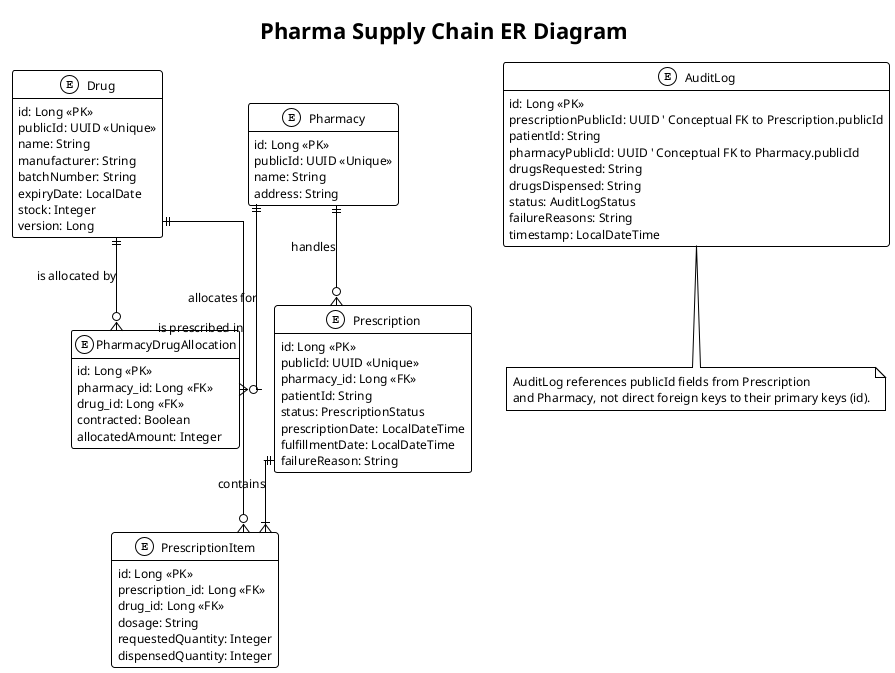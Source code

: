 @startuml
!theme plain
skinparam defaultFontName Arial
skinparam defaultFontSize 12
skinparam linetype ortho
hide empty members

title Pharma Supply Chain ER Diagram

entity Drug {
  id: Long <<PK>>
  publicId: UUID <<Unique>>
  name: String
  manufacturer: String
  batchNumber: String
  expiryDate: LocalDate
  stock: Integer
  version: Long
}

entity Pharmacy {
  id: Long <<PK>>
  publicId: UUID <<Unique>>
  name: String
  address: String
}

entity PharmacyDrugAllocation {
  id: Long <<PK>>
  pharmacy_id: Long <<FK>>
  drug_id: Long <<FK>>
  contracted: Boolean
  allocatedAmount: Integer
}

entity Prescription {
  id: Long <<PK>>
  publicId: UUID <<Unique>>
  pharmacy_id: Long <<FK>>
  patientId: String
  status: PrescriptionStatus
  prescriptionDate: LocalDateTime
  fulfillmentDate: LocalDateTime
  failureReason: String
}

entity PrescriptionItem {
  id: Long <<PK>>
  prescription_id: Long <<FK>>
  drug_id: Long <<FK>>
  dosage: String
  requestedQuantity: Integer
  dispensedQuantity: Integer
}

entity AuditLog {
  id: Long <<PK>>
  prescriptionPublicId: UUID ' Conceptual FK to Prescription.publicId
  patientId: String
  pharmacyPublicId: UUID ' Conceptual FK to Pharmacy.publicId
  drugsRequested: String
  drugsDispensed: String
  status: AuditLogStatus
  failureReasons: String
  timestamp: LocalDateTime
}

' Relationships:
' ||--o{ : One to Zero-or-More (FK on the "many" side)
' ||--|{ : One to One-or-More (FK on the "many" side, child is mandatory)

Pharmacy ||--o{ PharmacyDrugAllocation : "allocates for"
Drug     ||--o{ PharmacyDrugAllocation : "is allocated by"

Pharmacy ||--o{ Prescription : "handles"

' PrescriptionItem is dependent on Prescription and a Prescription must have at least one item.
Prescription ||--|{ PrescriptionItem : "contains"
Drug         ||--o{ PrescriptionItem : "is prescribed in"


note "AuditLog references publicId fields from Prescription\nand Pharmacy, not direct foreign keys to their primary keys (id)." as AuditNote
AuditLog .[dashed]. AuditNote

@enduml